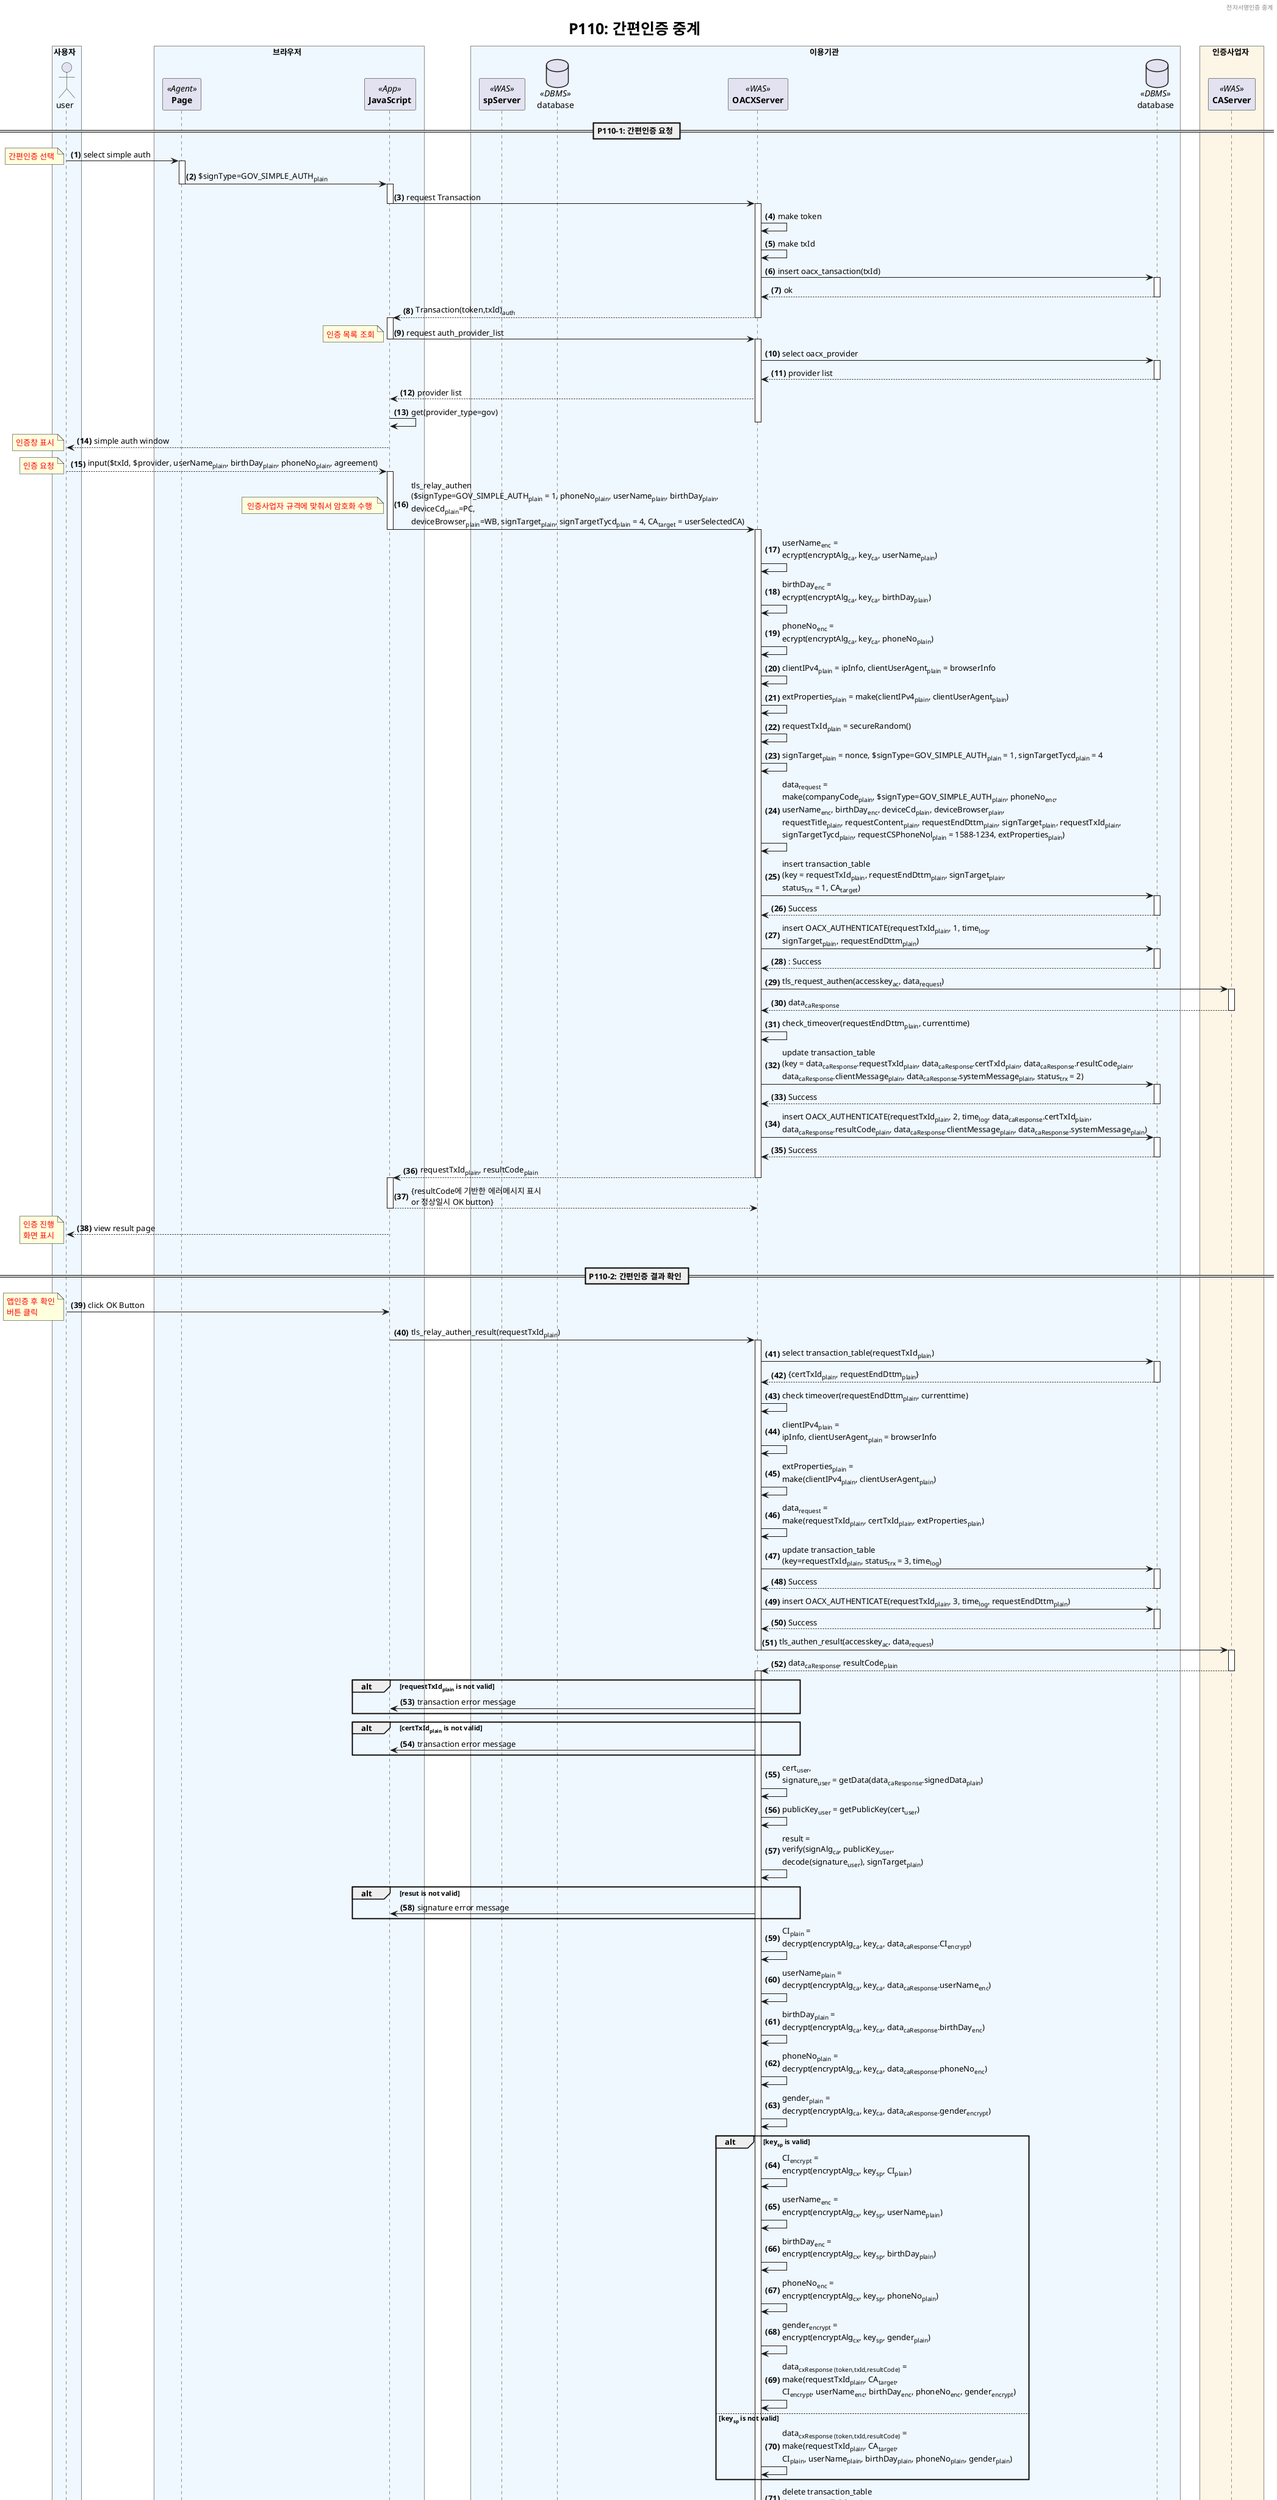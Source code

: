 @startuml P110_간편인증_Web2App

'-----------------------------------------------------------
' 설정
'-----------------------------------------------------------
'=== Header and Footer ===
header 전자서명인증 중계
footer
  	Page %page% of %lastpage% at %date("yyyy-MM-dd hh:mm:ss")
end footer

'=== 제목 ===
title
	<size:25>P110: 간편인증 중계 </size>
end title

'=== 옵션 ===
' 자동채번: ex) "<b>000." => 앞에 0을 채워 3자리 숫자로 표시
autonumber "<b>(#)</b>"
' 페이지 하단 participant box 숨기기
'hide footbox

'=== Panticipants ===

skinparam ParticipantPadding 10
skinparam BoxPadding 15

box 사용자  #AliceBlue
    actor user
    'participant "**User**" as user <<user>>
end box

box 브라우저  #AliceBlue
    participant "**Page**" as spPage <<Agent>>
    participant "**JavaScript**" as js <<App>>     
end box

box 이용기관 #AliceBlue
    participant "**spServer**" as spServer <<WAS>>
'    participant "**spSDK**" as spSDK <<SDK>>    participant "**spSDK**" as spSDK <<SDK>>
    database "database" as spDB <<DBMS>>
    participant "**OACXServer**" as oacxServer <<WAS>>
    database "database" as oacxDB <<DBMS>>
end box

box 인증사업자 #OldLace
    participant "**CAServer**" as caServer <<WAS>>
end box
    
'-----------------------------------------------------------
' 상수
'-----------------------------------------------------------
'db_enc_key
!$defaultKey = "key<sub>default</sub>"
!$defaultAlg = "Alg<sub>default</sub>"

'enc_key
!$key_ca = "key<sub>ca</sub>"
!$eKey_ca = "ekey<sub>ca</sub>"

!$key_sp = "key<sub>sp</sub>"
!$eKey_sp = "ekey<sub>sp</sub>"

'access_key
!$accKey_ca = "accesskey<sub>ac</sub>"

'algorithm
!$cxEncAlg = "encryptAlg<sub>cx</sub>"
!$caEncAlg = "encryptAlg<sub>ca</sub>"
!$caSignAlg = "signAlg<sub>ca</sub>"

'msg
!$reqData = "data<sub>request</sub>"
!$caResData = "data<sub>caResponse</sub>"
!$cxResData = "data<sub>cxResponse (token,txId,resultCode)</sub>"

'request attributes
!$companyCd = "companyCode<sub>plain</sub>"
!$serviceTycd = "$signType=GOV_SIMPLE_AUTH<sub>plain</sub>"
!$userNm = "userName<sub>plain</sub>"
!$eUserNm = "userName<sub>enc</sub>"
!$birthday = "birthDay<sub>plain</sub>"
!$eBirthday = "birthDay<sub>enc</sub>"
!$phoneNo = "phoneNo<sub>plain</sub>"
!$ePhoneNo = "phoneNo<sub>enc</sub>"
!$devCd = "deviceCd<sub>plain</sub>"
!$devBrowser = "deviceBrowser<sub>plain</sub>"
!$mobileOS = "mobileOs<sub>plain</sub>"
!$reqTitle = "requestTitle<sub>plain</sub>"
!$reqContent = "requestContent<sub>plain</sub>"
!$reqEndDttm = "requestEndDttm<sub>plain</sub>"
!$signTarget = "signTarget<sub>plain</sub>"
!$signTargetTycd = "signTargetTycd<sub>plain</sub>"
!$reqCSPhoneNo = "requestCSPhoneNol<sub>plain</sub>"
!$extProperties = "extProperties<sub>plain</sub>"
!$clientIPv4 = "clientIPv4<sub>plain</sub>"
!$clientUserAgent = "clientUserAgent<sub>plain</sub>"

'response attributes
!$resultCd = "resultCode<sub>plain</sub>"
!$clientMsg = "clientMessage<sub>plain</sub>"
!$systemMsg = "systemMessage<sub>plain</sub>"

'result response attributes
!$resultCd = "resultCode<sub>plain</sub>"
!$resultDttm = "resultDttm<sub>plain</sub>"
!$signedData = "signedData<sub>plain</sub>"
!$CI = "CI<sub>plain</sub>"
!$eCI = "CI<sub>encrypt</sub>"
!$gender = "gender<sub>plain</sub>"
!$eGender = "gender<sub>encrypt</sub>"

'ui
!$menu_auth = "menu<sub>auth</sub>"
!$standardDialog = "Transaction(token,txId)<sub>auth</sub>"

'CA Info
!$targetCA = "CA<sub>target</sub>"

'transaction
!$reqTxId = "requestTxId<sub>plain</sub>"
!$certTxId = "certTxId<sub>plain</sub>"
!$trxStatus = "status<sub>trx</sub>"

'static
!$REQ_AUTH = "1"
!$RES_AUTH = "2"
!$REQ_RESULT = "3"
!$RES_RESULT = "4"
!$COMPLETED = "5"

'data
!$userCert = "cert<sub>user</sub>"
!$userPk = "publicKey<sub>user</sub>"
!$userSk = "privateKey<sub>user</sub>"
!$signature = "signature<sub>user</sub>"

'etc
!$time = "time<sub>log</sub>"

'variable
!$relayStaticCache = "relayStaticCache<sub>boolean</sub>" 
!$spStaticCache = "spStaticCache<sub>boolean</sub>" 
!$isEncrypt = "isEncrypt<sub>boolean</sub>"

'-----------------------------------------------------------
' 내용
'-----------------------------------------------------------

== P110-1: 간편인증 요청 ==

'------인증 정보 조회------'
user -> spPage : select simple auth
    note left
        <color red>간편인증 선택</color>
    end note
activate spPage
    spPage -> js : $serviceTycd
deactivate spPage
activate js
    js -> oacxServer : request Transaction
deactivate js

activate oacxServer
    oacxServer -> oacxServer : make token
    oacxServer -> oacxServer : make txId
    oacxServer -> oacxDB : insert oacx_tansaction(txId)
    activate oacxDB
    return ok
    oacxServer --> js : $standardDialog
deactivate oacxServer

activate js
    js -> oacxServer : request auth_provider_list
deactivate js

activate oacxServer
    note left
        <color red>인증 목록 조회</color>
    end note
    oacxServer -> oacxDB : select oacx_provider
    activate oacxDB
    return provider list
    oacxServer --> js : provider list

    js -> js : get(provider_type=gov)
deactivate oacxServer

js --> user : simple auth window
    note left
        <color red>인증창 표시</color>
    end note

'------인증 요청------'

user --> js : input($txId, $provider, $userNm, $birthday, $phoneNo, agreement)
    note left
        <color red>인증 요청</color>
    end note
activate js
    js -> oacxServer : tls_relay_authen\n($serviceTycd = 1, $phoneNo, $userNm, $birthday,\n$devCd=PC, \n$devBrowser=WB, $signTarget, $signTargetTycd = 4, $targetCA = userSelectedCA)
deactivate js

activate oacxServer
    note left : <color red> 인증사업자 규격에 맞춰서 암호화 수행 </color>
    oacxServer -> oacxServer : $eUserNm = \necrypt($caEncAlg, $key_ca, $userNm)
    oacxServer -> oacxServer : $eBirthday = \necrypt($caEncAlg, $key_ca, $birthday)
    oacxServer -> oacxServer : $ePhoneNo = \necrypt($caEncAlg, $key_ca, $phoneNo)

    oacxServer -> oacxServer : $clientIPv4 = ipInfo, $clientUserAgent = browserInfo
    oacxServer -> oacxServer : $extProperties = make($clientIPv4, $clientUserAgent)
    oacxServer -> oacxServer : $reqTxId = secureRandom()
    oacxServer -> oacxServer : $signTarget = nonce, $serviceTycd = 1, $signTargetTycd = 4

    oacxServer -> oacxServer : $reqData =\nmake($companyCd, $serviceTycd, $ePhoneNo,\n$eUserNm, $eBirthday, $devCd, $devBrowser,\n$reqTitle, $reqContent, $reqEndDttm, $signTarget, $reqTxId,\n$signTargetTycd, $reqCSPhoneNo = 1588-1234, $extProperties)
    oacxServer -> oacxDB : insert transaction_table\n(key = $reqTxId, $reqEndDttm, $signTarget,\n$trxStatus = $REQ_AUTH, $targetCA)
    activate oacxDB
    return Success

    oacxServer -> oacxDB : insert OACX_AUTHENTICATE($reqTxId, $REQ_AUTH, $time,\n$signTarget, $reqEndDttm)
    activate oacxDB


    return : Success

    oacxServer -> caServer : tls_request_authen($accKey_ca, $reqData)
    activate caServer
        caServer --> oacxServer : $caResData
    deactivate caServer

    oacxServer -> oacxServer : check_timeover($reqEndDttm, currenttime)
    oacxServer -> oacxDB : update transaction_table\n(key = $caResData.$reqTxId, $caResData.$certTxId, $caResData.$resultCd,\n$caResData.$clientMsg, $caResData.$systemMsg, $trxStatus = $RES_AUTH)
    activate oacxDB
    return Success
    oacxServer -> oacxDB : insert OACX_AUTHENTICATE($reqTxId, $RES_AUTH, $time, $caResData.$certTxId,\n$caResData.$resultCd, $caResData.$clientMsg, $caResData.$systemMsg)
    activate oacxDB
    return Success
    oacxServer --> js : $reqTxId, $resultCd
deactivate oacxServer

activate js
return {resultCode에 기반한 에러메시지 표시\nor 정상일시 OK button}

js --> user : view result page
    note left
        <color red>인증 진행</color>
        <color red>화면 표시</color>
    end note
|||
== P110-2: 간편인증 결과 확인 ==
user -> js : click OK Button
    note left
        <color red>앱인증 후 확인</color>
        <color red>버튼 클릭</color>
    end note
    js -> oacxServer : tls_relay_authen_result($reqTxId)
deactivate js

activate oacxServer
    oacxServer -> oacxDB : select transaction_table($reqTxId)
    activate oacxDB
    return {$certTxId, $reqEndDttm}

    oacxServer -> oacxServer : check timeover($reqEndDttm, currenttime)
    oacxServer -> oacxServer : $clientIPv4 =\nipInfo, $clientUserAgent = browserInfo
    oacxServer -> oacxServer : $extProperties =\nmake($clientIPv4, $clientUserAgent)
    oacxServer -> oacxServer : $reqData =\nmake($reqTxId, $certTxId, $extProperties)

    oacxServer -> oacxDB : update transaction_table\n(key=$reqTxId, $trxStatus = $REQ_RESULT, $time)
    activate oacxDB
    return Success
    oacxServer -> oacxDB : insert OACX_AUTHENTICATE($reqTxId, $REQ_RESULT, $time, $reqEndDttm)
    activate oacxDB
    return Success
    oacxServer -> caServer : tls_authen_result($accKey_ca, $reqData)
deactivate oacxServer

activate caServer
    caServer --> oacxServer :$caResData, $resultCd
deactivate caServer

activate oacxServer
    alt $reqTxId is not valid
        oacxServer -> js : transaction error message
    end

    alt $certTxId is not valid
        oacxServer -> js : transaction error message
    end

    oacxServer -> oacxServer : $userCert, \n$signature = getData($caResData.$signedData)
    oacxServer -> oacxServer : $userPk = getPublicKey($userCert)
    oacxServer -> oacxServer : result = \nverify($caSignAlg, $userPk, \ndecode($signature), $signTarget)

    alt resut is not valid
        oacxServer -> js : signature error message
    end
        
    oacxServer -> oacxServer : $CI = \ndecrypt($caEncAlg, $key_ca, $caResData.$eCI)
    oacxServer -> oacxServer : $userNm = \ndecrypt($caEncAlg, $key_ca, $caResData.$eUserNm)
    oacxServer -> oacxServer : $birthday = \ndecrypt($caEncAlg, $key_ca, $caResData.$eBirthday)
    oacxServer -> oacxServer : $phoneNo = \ndecrypt($caEncAlg, $key_ca, $caResData.$ePhoneNo)
    oacxServer -> oacxServer : $gender = \ndecrypt($caEncAlg, $key_ca, $caResData.$eGender)

    alt $key_sp is valid
        oacxServer -> oacxServer : $eCI = \nencrypt($cxEncAlg, $key_sp, $CI)
        oacxServer -> oacxServer : $eUserNm = \nencrypt($cxEncAlg, $key_sp, $userNm)
        oacxServer -> oacxServer : $eBirthday = \nencrypt($cxEncAlg, $key_sp, $birthday)
        oacxServer -> oacxServer : $ePhoneNo = \nencrypt($cxEncAlg, $key_sp, $phoneNo)
        oacxServer -> oacxServer : $eGender = \nencrypt($cxEncAlg, $key_sp, $gender)
        oacxServer -> oacxServer : $cxResData = \nmake($reqTxId, $targetCA, \n$eCI, $eUserNm, $eBirthday, $ePhoneNo, $eGender)
    else $key_sp is not valid
        oacxServer -> oacxServer : $cxResData = \nmake($reqTxId, $targetCA, \n$CI, $userNm, $birthday, $phoneNo, $gender)
    end

    oacxServer -> oacxDB : delete transaction_table\n(key=$reqTxId)
    activate oacxDB
    return Success
    oacxServer -> oacxDB : insert log_table($reqTxId, $RES_RESULT, $caResData.$resultDttm)
    activate oacxDB
    return Success
    oacxServer -> js : $cxResData
deactivate oacxServer

activate js
    js -> spPage : $cxResData
deactivate js

    alt CI is valid
        spPage -> spPage : $eCI = \nparse_token : $reqTxId, $CI
        spPage --> user : redirect : service page
            note left
                <color red>로그인</color>
            end note
    else CI is not valid
        spPage -> spPage : $eCI != \nparse_token : $reqTxId, $CI
        spPage --> user : error
            note left
                <color red>에러 팝업</color>
            end note
    else resultCode is not 200
        spPage -> spPage : resultCode != 200
        spPage --> user : error
            note left
                <color red>에러 팝업</color>
            end note
    end

|||

@enduml